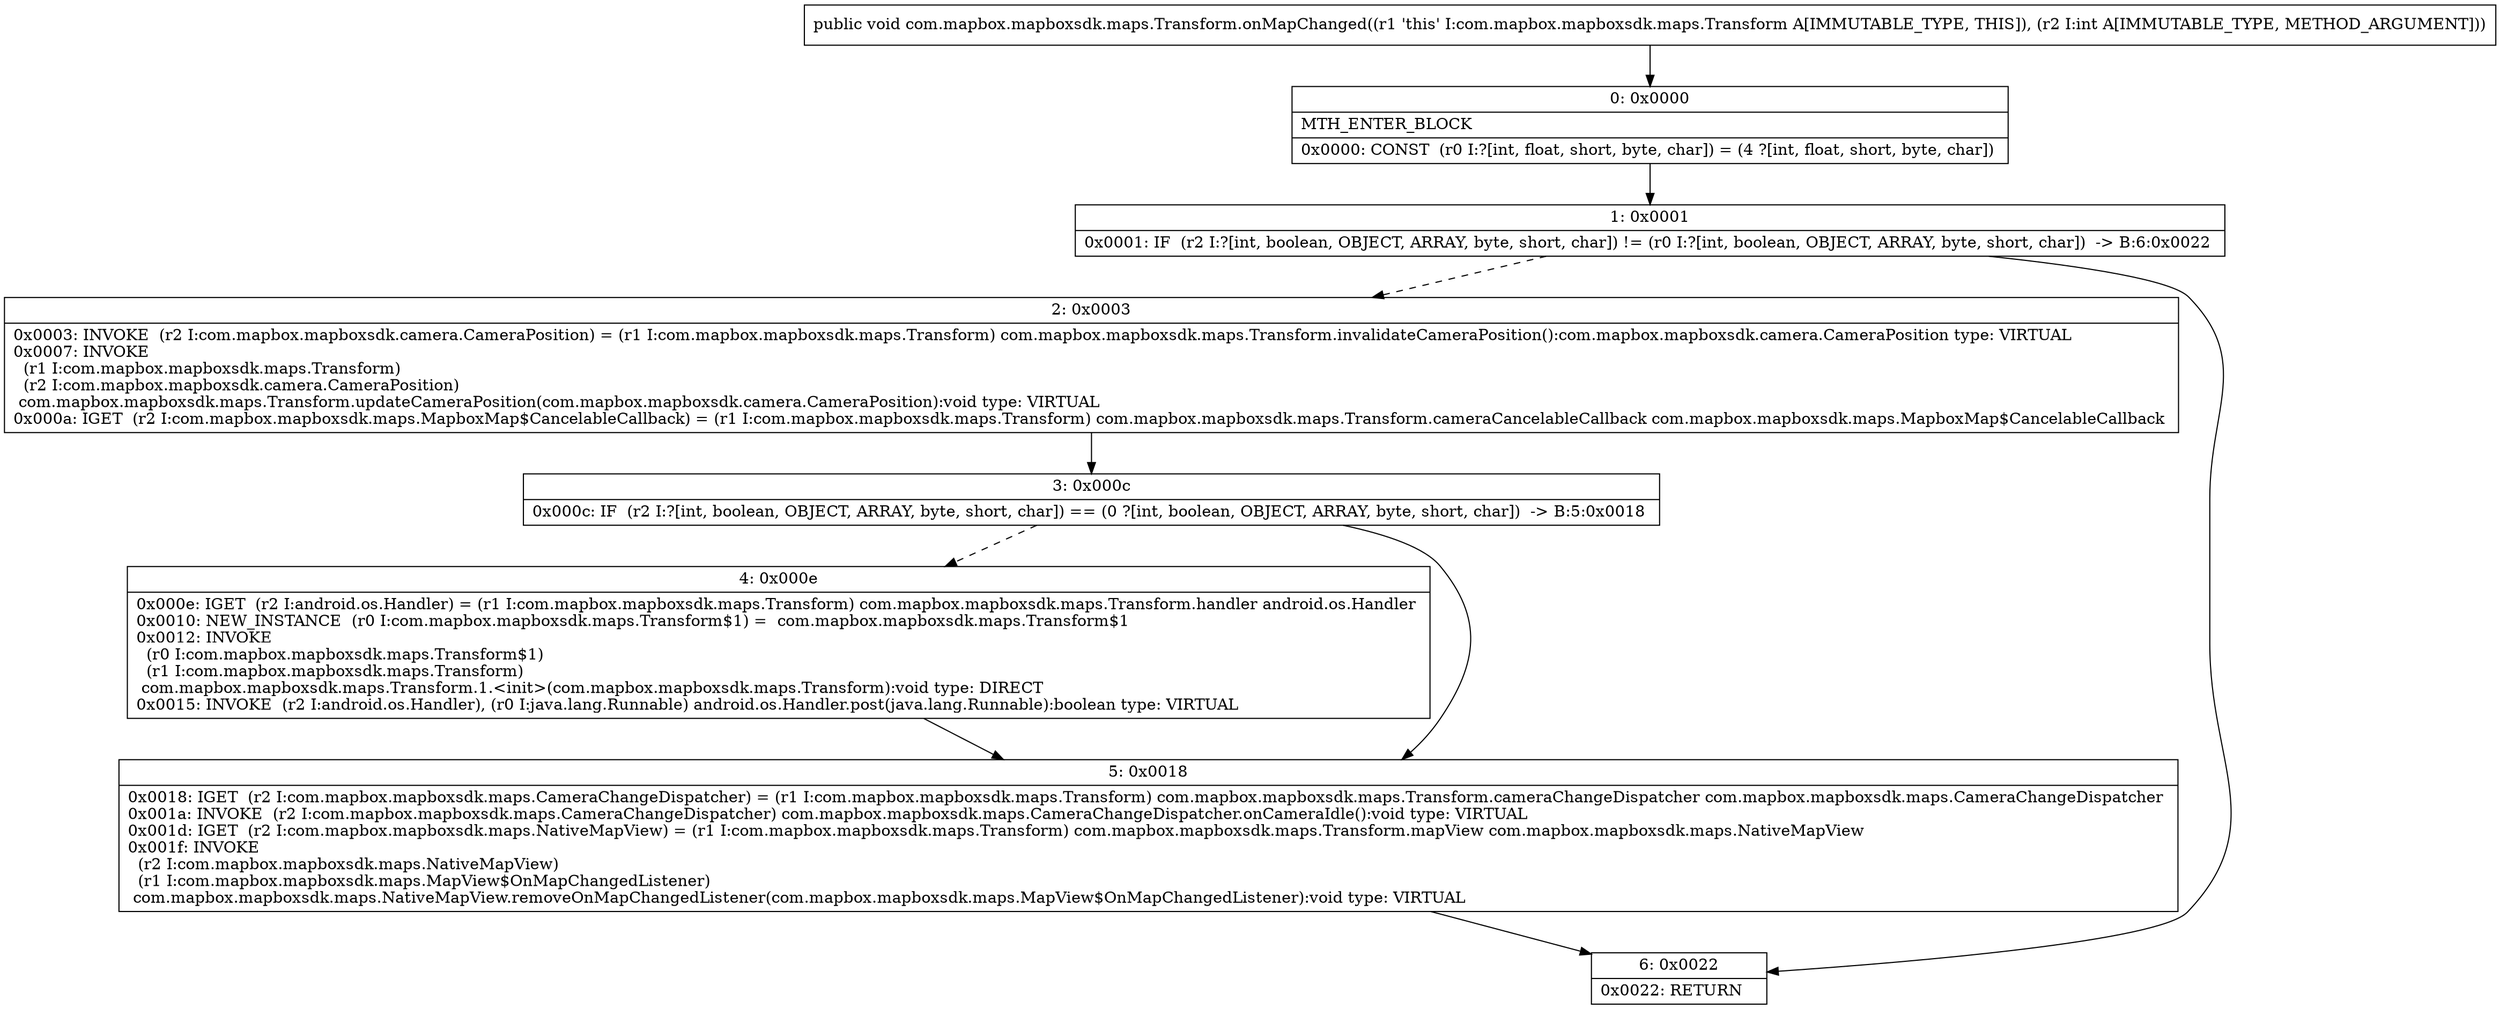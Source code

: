 digraph "CFG forcom.mapbox.mapboxsdk.maps.Transform.onMapChanged(I)V" {
Node_0 [shape=record,label="{0\:\ 0x0000|MTH_ENTER_BLOCK\l|0x0000: CONST  (r0 I:?[int, float, short, byte, char]) = (4 ?[int, float, short, byte, char]) \l}"];
Node_1 [shape=record,label="{1\:\ 0x0001|0x0001: IF  (r2 I:?[int, boolean, OBJECT, ARRAY, byte, short, char]) != (r0 I:?[int, boolean, OBJECT, ARRAY, byte, short, char])  \-\> B:6:0x0022 \l}"];
Node_2 [shape=record,label="{2\:\ 0x0003|0x0003: INVOKE  (r2 I:com.mapbox.mapboxsdk.camera.CameraPosition) = (r1 I:com.mapbox.mapboxsdk.maps.Transform) com.mapbox.mapboxsdk.maps.Transform.invalidateCameraPosition():com.mapbox.mapboxsdk.camera.CameraPosition type: VIRTUAL \l0x0007: INVOKE  \l  (r1 I:com.mapbox.mapboxsdk.maps.Transform)\l  (r2 I:com.mapbox.mapboxsdk.camera.CameraPosition)\l com.mapbox.mapboxsdk.maps.Transform.updateCameraPosition(com.mapbox.mapboxsdk.camera.CameraPosition):void type: VIRTUAL \l0x000a: IGET  (r2 I:com.mapbox.mapboxsdk.maps.MapboxMap$CancelableCallback) = (r1 I:com.mapbox.mapboxsdk.maps.Transform) com.mapbox.mapboxsdk.maps.Transform.cameraCancelableCallback com.mapbox.mapboxsdk.maps.MapboxMap$CancelableCallback \l}"];
Node_3 [shape=record,label="{3\:\ 0x000c|0x000c: IF  (r2 I:?[int, boolean, OBJECT, ARRAY, byte, short, char]) == (0 ?[int, boolean, OBJECT, ARRAY, byte, short, char])  \-\> B:5:0x0018 \l}"];
Node_4 [shape=record,label="{4\:\ 0x000e|0x000e: IGET  (r2 I:android.os.Handler) = (r1 I:com.mapbox.mapboxsdk.maps.Transform) com.mapbox.mapboxsdk.maps.Transform.handler android.os.Handler \l0x0010: NEW_INSTANCE  (r0 I:com.mapbox.mapboxsdk.maps.Transform$1) =  com.mapbox.mapboxsdk.maps.Transform$1 \l0x0012: INVOKE  \l  (r0 I:com.mapbox.mapboxsdk.maps.Transform$1)\l  (r1 I:com.mapbox.mapboxsdk.maps.Transform)\l com.mapbox.mapboxsdk.maps.Transform.1.\<init\>(com.mapbox.mapboxsdk.maps.Transform):void type: DIRECT \l0x0015: INVOKE  (r2 I:android.os.Handler), (r0 I:java.lang.Runnable) android.os.Handler.post(java.lang.Runnable):boolean type: VIRTUAL \l}"];
Node_5 [shape=record,label="{5\:\ 0x0018|0x0018: IGET  (r2 I:com.mapbox.mapboxsdk.maps.CameraChangeDispatcher) = (r1 I:com.mapbox.mapboxsdk.maps.Transform) com.mapbox.mapboxsdk.maps.Transform.cameraChangeDispatcher com.mapbox.mapboxsdk.maps.CameraChangeDispatcher \l0x001a: INVOKE  (r2 I:com.mapbox.mapboxsdk.maps.CameraChangeDispatcher) com.mapbox.mapboxsdk.maps.CameraChangeDispatcher.onCameraIdle():void type: VIRTUAL \l0x001d: IGET  (r2 I:com.mapbox.mapboxsdk.maps.NativeMapView) = (r1 I:com.mapbox.mapboxsdk.maps.Transform) com.mapbox.mapboxsdk.maps.Transform.mapView com.mapbox.mapboxsdk.maps.NativeMapView \l0x001f: INVOKE  \l  (r2 I:com.mapbox.mapboxsdk.maps.NativeMapView)\l  (r1 I:com.mapbox.mapboxsdk.maps.MapView$OnMapChangedListener)\l com.mapbox.mapboxsdk.maps.NativeMapView.removeOnMapChangedListener(com.mapbox.mapboxsdk.maps.MapView$OnMapChangedListener):void type: VIRTUAL \l}"];
Node_6 [shape=record,label="{6\:\ 0x0022|0x0022: RETURN   \l}"];
MethodNode[shape=record,label="{public void com.mapbox.mapboxsdk.maps.Transform.onMapChanged((r1 'this' I:com.mapbox.mapboxsdk.maps.Transform A[IMMUTABLE_TYPE, THIS]), (r2 I:int A[IMMUTABLE_TYPE, METHOD_ARGUMENT])) }"];
MethodNode -> Node_0;
Node_0 -> Node_1;
Node_1 -> Node_2[style=dashed];
Node_1 -> Node_6;
Node_2 -> Node_3;
Node_3 -> Node_4[style=dashed];
Node_3 -> Node_5;
Node_4 -> Node_5;
Node_5 -> Node_6;
}

